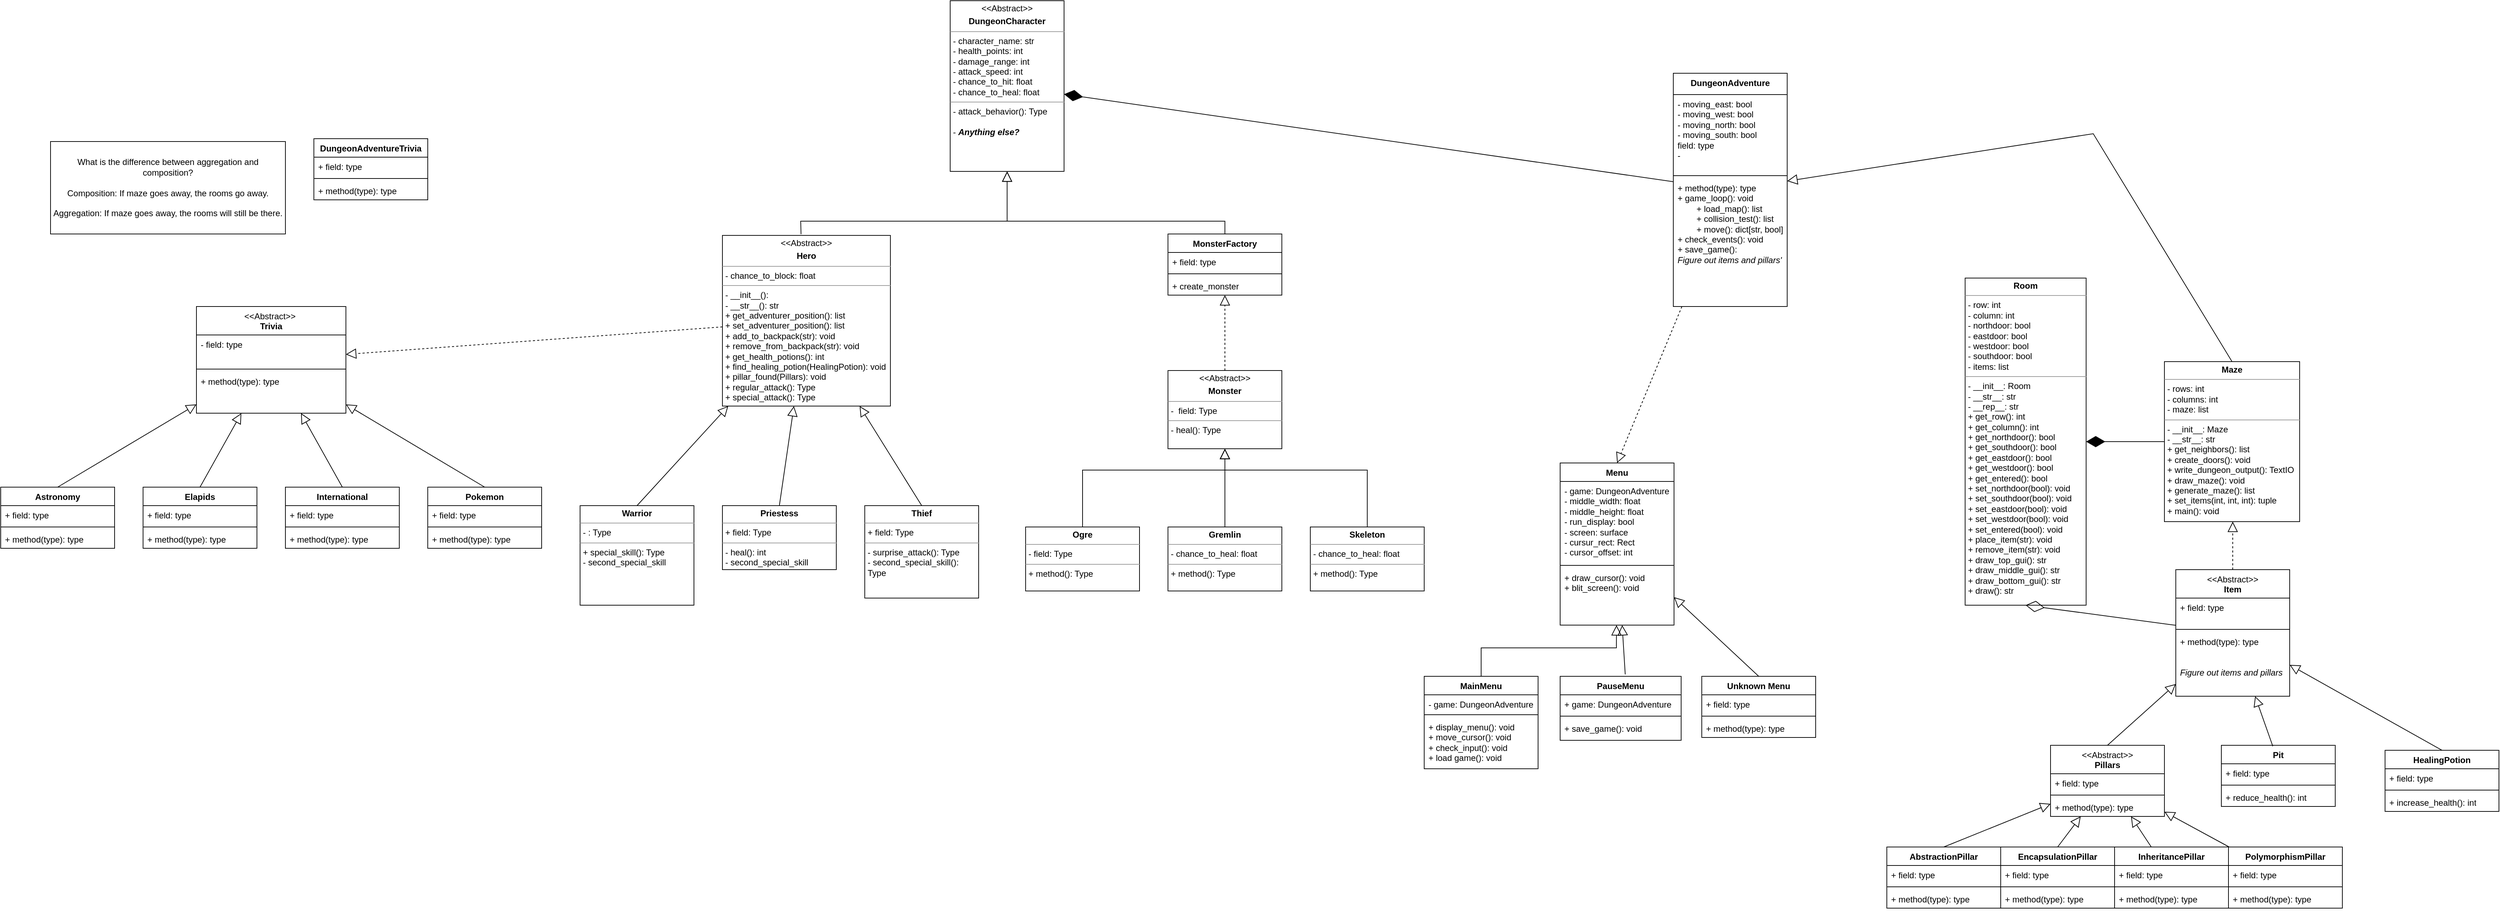 <mxfile version="23.0.2" type="device">
  <diagram id="C5RBs43oDa-KdzZeNtuy" name="Page-1">
    <mxGraphModel dx="5214" dy="5344" grid="1" gridSize="10" guides="1" tooltips="1" connect="1" arrows="1" fold="1" page="1" pageScale="1" pageWidth="827" pageHeight="1169" math="0" shadow="0">
      <root>
        <mxCell id="WIyWlLk6GJQsqaUBKTNV-0" />
        <mxCell id="WIyWlLk6GJQsqaUBKTNV-1" parent="WIyWlLk6GJQsqaUBKTNV-0" />
        <mxCell id="2SQYG1B2E4VFdqfXbupN-0" value="&lt;p style=&quot;margin:0px;margin-top:4px;text-align:center;&quot;&gt;&lt;b&gt;Room&lt;/b&gt;&lt;/p&gt;&lt;hr size=&quot;1&quot;&gt;&lt;p style=&quot;margin:0px;margin-left:4px;&quot;&gt;- row: int&lt;/p&gt;&lt;p style=&quot;margin:0px;margin-left:4px;&quot;&gt;- column: int&lt;/p&gt;&lt;p style=&quot;margin:0px;margin-left:4px;&quot;&gt;- northdoor: bool&lt;/p&gt;&lt;p style=&quot;margin:0px;margin-left:4px;&quot;&gt;- eastdoor: bool&lt;/p&gt;&lt;p style=&quot;margin:0px;margin-left:4px;&quot;&gt;- westdoor: bool&lt;/p&gt;&lt;p style=&quot;margin:0px;margin-left:4px;&quot;&gt;- southdoor: bool&lt;/p&gt;&lt;p style=&quot;margin:0px;margin-left:4px;&quot;&gt;- items: list&lt;/p&gt;&lt;hr size=&quot;1&quot;&gt;&lt;p style=&quot;margin:0px;margin-left:4px;&quot;&gt;- __init__: Room&lt;/p&gt;&lt;p style=&quot;margin:0px;margin-left:4px;&quot;&gt;- __str__: str&lt;/p&gt;&lt;p style=&quot;margin:0px;margin-left:4px;&quot;&gt;- __rep__: str&lt;/p&gt;&lt;p style=&quot;margin:0px;margin-left:4px;&quot;&gt;+ get_row(): int&lt;/p&gt;&lt;p style=&quot;margin:0px;margin-left:4px;&quot;&gt;+ get_column(): int&lt;/p&gt;&lt;p style=&quot;margin:0px;margin-left:4px;&quot;&gt;+ get_northdoor(): bool&lt;/p&gt;&lt;p style=&quot;margin:0px;margin-left:4px;&quot;&gt;+ get_southdoor(): bool&lt;/p&gt;&lt;p style=&quot;margin:0px;margin-left:4px;&quot;&gt;+ get_eastdoor(): bool&lt;/p&gt;&lt;p style=&quot;margin:0px;margin-left:4px;&quot;&gt;+ get_westdoor(): bool&lt;/p&gt;&lt;p style=&quot;margin:0px;margin-left:4px;&quot;&gt;+ get_entered(): bool&lt;/p&gt;&lt;p style=&quot;margin:0px;margin-left:4px;&quot;&gt;+ set_northdoor(bool): void&lt;/p&gt;&lt;p style=&quot;margin:0px;margin-left:4px;&quot;&gt;+ set_southdoor(bool): void&lt;/p&gt;&lt;p style=&quot;margin:0px;margin-left:4px;&quot;&gt;+ set_eastdoor(bool): void&lt;/p&gt;&lt;p style=&quot;margin:0px;margin-left:4px;&quot;&gt;+ set_westdoor(bool): void&lt;/p&gt;&lt;p style=&quot;margin:0px;margin-left:4px;&quot;&gt;+ set_entered(bool): void&lt;/p&gt;&lt;p style=&quot;margin:0px;margin-left:4px;&quot;&gt;+ place_item(str): void&amp;nbsp;&lt;/p&gt;&lt;p style=&quot;margin:0px;margin-left:4px;&quot;&gt;+ remove_item(str): void&amp;nbsp;&lt;/p&gt;&lt;p style=&quot;margin:0px;margin-left:4px;&quot;&gt;+ draw_top_gui(): str&lt;/p&gt;&lt;p style=&quot;margin:0px;margin-left:4px;&quot;&gt;+ draw_middle_gui(): str&lt;/p&gt;&lt;p style=&quot;margin:0px;margin-left:4px;&quot;&gt;+ draw_bottom_gui(): str&lt;/p&gt;&lt;p style=&quot;margin:0px;margin-left:4px;&quot;&gt;+ draw(): str&lt;/p&gt;&lt;p style=&quot;margin:0px;margin-left:4px;&quot;&gt;&lt;br&gt;&lt;/p&gt;&lt;p style=&quot;margin:0px;margin-left:4px;&quot;&gt;&lt;br&gt;&lt;/p&gt;&lt;p style=&quot;margin:0px;margin-left:4px;&quot;&gt;&lt;br&gt;&lt;/p&gt;&lt;p style=&quot;margin:0px;margin-left:4px;&quot;&gt;&lt;br&gt;&lt;/p&gt;&lt;p style=&quot;margin:0px;margin-left:4px;&quot;&gt;&lt;br&gt;&lt;/p&gt;" style="verticalAlign=top;align=left;overflow=fill;fontSize=12;fontFamily=Helvetica;html=1;whiteSpace=wrap;" parent="WIyWlLk6GJQsqaUBKTNV-1" vertex="1">
          <mxGeometry x="1760" y="-40" width="170" height="460" as="geometry" />
        </mxCell>
        <mxCell id="2SQYG1B2E4VFdqfXbupN-1" value="&lt;p style=&quot;border-color: var(--border-color); margin: 4px 0px 0px; text-align: center;&quot;&gt;&amp;lt;&amp;lt;Abstract&amp;gt;&amp;gt;&lt;/p&gt;&lt;p style=&quot;margin:0px;margin-top:4px;text-align:center;&quot;&gt;&lt;b&gt;Hero&lt;/b&gt;&lt;/p&gt;&lt;hr size=&quot;1&quot;&gt;&lt;p style=&quot;margin:0px;margin-left:4px;&quot;&gt;- chance_to_block: float&lt;/p&gt;&lt;hr size=&quot;1&quot;&gt;&lt;p style=&quot;margin:0px;margin-left:4px;&quot;&gt;- __init__():&lt;/p&gt;&lt;p style=&quot;margin:0px;margin-left:4px;&quot;&gt;- __str__(): str&lt;/p&gt;&lt;p style=&quot;margin:0px;margin-left:4px;&quot;&gt;+ get_adventurer_position(): list&lt;/p&gt;&lt;p style=&quot;margin:0px;margin-left:4px;&quot;&gt;+ set_adventurer_position(): list&lt;/p&gt;&lt;p style=&quot;margin:0px;margin-left:4px;&quot;&gt;+ add_to_backpack(str): void&lt;/p&gt;&lt;p style=&quot;margin:0px;margin-left:4px;&quot;&gt;+ remove_from_backpack(str): void&lt;/p&gt;&lt;p style=&quot;margin:0px;margin-left:4px;&quot;&gt;+ get_health_potions(): int&lt;/p&gt;&lt;p style=&quot;margin:0px;margin-left:4px;&quot;&gt;+ find_healing_potion(HealingPotion): void&lt;/p&gt;&lt;p style=&quot;margin:0px;margin-left:4px;&quot;&gt;+ pillar_found(Pillars): void&lt;/p&gt;&lt;p style=&quot;margin:0px;margin-left:4px;&quot;&gt;+ regular_attack(): Type&lt;/p&gt;&lt;p style=&quot;margin:0px;margin-left:4px;&quot;&gt;+ special_attack(): Type&lt;/p&gt;" style="verticalAlign=top;align=left;overflow=fill;fontSize=12;fontFamily=Helvetica;html=1;whiteSpace=wrap;" parent="WIyWlLk6GJQsqaUBKTNV-1" vertex="1">
          <mxGeometry x="14" y="-100" width="236" height="240" as="geometry" />
        </mxCell>
        <mxCell id="2SQYG1B2E4VFdqfXbupN-7" value="&lt;p style=&quot;margin:0px;margin-top:4px;text-align:center;&quot;&gt;&lt;b&gt;Maze&lt;/b&gt;&lt;/p&gt;&lt;hr size=&quot;1&quot;&gt;&lt;p style=&quot;margin:0px;margin-left:4px;&quot;&gt;- rows: int&lt;/p&gt;&lt;p style=&quot;margin:0px;margin-left:4px;&quot;&gt;- columns: int&lt;/p&gt;&lt;p style=&quot;margin:0px;margin-left:4px;&quot;&gt;- maze: list&lt;/p&gt;&lt;hr size=&quot;1&quot;&gt;&lt;p style=&quot;margin:0px;margin-left:4px;&quot;&gt;- __init__: Maze&lt;/p&gt;&lt;p style=&quot;margin:0px;margin-left:4px;&quot;&gt;- __str__: str&lt;/p&gt;&lt;p style=&quot;margin:0px;margin-left:4px;&quot;&gt;+ get_neighbors(): list&lt;/p&gt;&lt;p style=&quot;margin:0px;margin-left:4px;&quot;&gt;+ create_doors(): void&lt;/p&gt;&lt;p style=&quot;margin:0px;margin-left:4px;&quot;&gt;+ write_dungeon_output(): TextIO&lt;/p&gt;&lt;p style=&quot;margin:0px;margin-left:4px;&quot;&gt;+ draw_maze(): void&lt;/p&gt;&lt;p style=&quot;margin:0px;margin-left:4px;&quot;&gt;+ generate_maze(): list&lt;/p&gt;&lt;p style=&quot;margin:0px;margin-left:4px;&quot;&gt;+ set_items(int, int, int): tuple&lt;/p&gt;&lt;p style=&quot;margin:0px;margin-left:4px;&quot;&gt;+ main(): void&lt;/p&gt;&lt;p style=&quot;margin:0px;margin-left:4px;&quot;&gt;&lt;br&gt;&lt;/p&gt;" style="verticalAlign=top;align=left;overflow=fill;fontSize=12;fontFamily=Helvetica;html=1;whiteSpace=wrap;" parent="WIyWlLk6GJQsqaUBKTNV-1" vertex="1">
          <mxGeometry x="2040" y="77.5" width="190" height="225" as="geometry" />
        </mxCell>
        <mxCell id="T3Q15eoxekqwQcmFbdD2-0" value="&lt;p style=&quot;margin:0px;margin-top:4px;text-align:center;&quot;&gt;&amp;lt;&amp;lt;Abstract&amp;gt;&amp;gt;&lt;/p&gt;&lt;p style=&quot;margin:0px;margin-top:4px;text-align:center;&quot;&gt;&lt;b&gt;DungeonCharacter&lt;/b&gt;&lt;/p&gt;&lt;hr size=&quot;1&quot;&gt;&lt;p style=&quot;margin:0px;margin-left:4px;&quot;&gt;- character_name: str&lt;/p&gt;&lt;p style=&quot;margin:0px;margin-left:4px;&quot;&gt;- health_points: int&lt;/p&gt;&lt;p style=&quot;margin:0px;margin-left:4px;&quot;&gt;- damage_range: int&lt;/p&gt;&lt;p style=&quot;margin:0px;margin-left:4px;&quot;&gt;- attack_speed: int&lt;/p&gt;&lt;p style=&quot;margin:0px;margin-left:4px;&quot;&gt;- chance_to_hit: float&lt;/p&gt;&lt;p style=&quot;margin:0px;margin-left:4px;&quot;&gt;- chance_to_heal: float&lt;/p&gt;&lt;hr size=&quot;1&quot;&gt;&lt;p style=&quot;margin:0px;margin-left:4px;&quot;&gt;- attack_behavior(): Type&lt;/p&gt;&lt;p style=&quot;margin:0px;margin-left:4px;&quot;&gt;&lt;br&gt;&lt;/p&gt;&lt;p style=&quot;margin:0px;margin-left:4px;&quot;&gt;- &lt;i&gt;&lt;b&gt;Anything else?&lt;/b&gt;&lt;/i&gt;&lt;/p&gt;" style="verticalAlign=top;align=left;overflow=fill;fontSize=12;fontFamily=Helvetica;html=1;whiteSpace=wrap;" parent="WIyWlLk6GJQsqaUBKTNV-1" vertex="1">
          <mxGeometry x="334" y="-430" width="160" height="240" as="geometry" />
        </mxCell>
        <mxCell id="T3Q15eoxekqwQcmFbdD2-1" value="" style="edgeStyle=none;html=1;endSize=12;endArrow=block;endFill=0;rounded=0;exitX=0.468;exitY=-0.007;exitDx=0;exitDy=0;entryX=0.5;entryY=1;entryDx=0;entryDy=0;exitPerimeter=0;" parent="WIyWlLk6GJQsqaUBKTNV-1" source="2SQYG1B2E4VFdqfXbupN-1" target="T3Q15eoxekqwQcmFbdD2-0" edge="1">
          <mxGeometry width="160" relative="1" as="geometry">
            <mxPoint x="74" y="-210" as="sourcePoint" />
            <mxPoint x="74" y="-50" as="targetPoint" />
            <Array as="points">
              <mxPoint x="124" y="-120" />
              <mxPoint x="414" y="-120" />
            </Array>
          </mxGeometry>
        </mxCell>
        <mxCell id="T3Q15eoxekqwQcmFbdD2-3" value="&lt;p style=&quot;border-color: var(--border-color); margin: 4px 0px 0px; text-align: center;&quot;&gt;&amp;lt;&amp;lt;Abstract&amp;gt;&amp;gt;&lt;/p&gt;&lt;p style=&quot;margin:0px;margin-top:4px;text-align:center;&quot;&gt;&lt;b&gt;Monster&lt;/b&gt;&lt;/p&gt;&lt;hr size=&quot;1&quot;&gt;&lt;p style=&quot;margin:0px;margin-left:4px;&quot;&gt;-&amp;nbsp; field: Type&lt;/p&gt;&lt;hr size=&quot;1&quot;&gt;&lt;p style=&quot;margin:0px;margin-left:4px;&quot;&gt;- heal(): Type&lt;/p&gt;" style="verticalAlign=top;align=left;overflow=fill;fontSize=12;fontFamily=Helvetica;html=1;whiteSpace=wrap;" parent="WIyWlLk6GJQsqaUBKTNV-1" vertex="1">
          <mxGeometry x="640" y="90" width="160" height="110" as="geometry" />
        </mxCell>
        <mxCell id="T3Q15eoxekqwQcmFbdD2-4" value="" style="edgeStyle=none;html=1;endSize=12;endArrow=block;endFill=0;rounded=0;entryX=0.5;entryY=1;entryDx=0;entryDy=0;exitX=0.5;exitY=0;exitDx=0;exitDy=0;" parent="WIyWlLk6GJQsqaUBKTNV-1" source="0gbFixZ2wSr5rew4Sawu-26" target="T3Q15eoxekqwQcmFbdD2-0" edge="1">
          <mxGeometry width="160" relative="1" as="geometry">
            <mxPoint x="740" y="-360" as="sourcePoint" />
            <mxPoint x="610" y="-350" as="targetPoint" />
            <Array as="points">
              <mxPoint x="720" y="-120" />
              <mxPoint x="414" y="-120" />
            </Array>
          </mxGeometry>
        </mxCell>
        <mxCell id="T3Q15eoxekqwQcmFbdD2-5" value="&lt;p style=&quot;margin:0px;margin-top:4px;text-align:center;&quot;&gt;&lt;b&gt;Warrior&lt;/b&gt;&lt;/p&gt;&lt;hr size=&quot;1&quot;&gt;&lt;p style=&quot;margin:0px;margin-left:4px;&quot;&gt;-&amp;nbsp;: Type&lt;/p&gt;&lt;hr size=&quot;1&quot;&gt;&lt;p style=&quot;margin:0px;margin-left:4px;&quot;&gt;+ special_skill(): Type&lt;/p&gt;&lt;p style=&quot;margin:0px;margin-left:4px;&quot;&gt;- second_special_skill&lt;/p&gt;" style="verticalAlign=top;align=left;overflow=fill;fontSize=12;fontFamily=Helvetica;html=1;whiteSpace=wrap;" parent="WIyWlLk6GJQsqaUBKTNV-1" vertex="1">
          <mxGeometry x="-186" y="280" width="160" height="140" as="geometry" />
        </mxCell>
        <mxCell id="T3Q15eoxekqwQcmFbdD2-6" value="&lt;p style=&quot;margin:0px;margin-top:4px;text-align:center;&quot;&gt;&lt;b&gt;Priestess&lt;/b&gt;&lt;/p&gt;&lt;hr size=&quot;1&quot;&gt;&lt;p style=&quot;margin:0px;margin-left:4px;&quot;&gt;+ field: Type&lt;/p&gt;&lt;hr size=&quot;1&quot;&gt;&lt;p style=&quot;margin:0px;margin-left:4px;&quot;&gt;- heal(): int&lt;/p&gt;&lt;p style=&quot;margin:0px;margin-left:4px;&quot;&gt;- second_special_skill&lt;/p&gt;" style="verticalAlign=top;align=left;overflow=fill;fontSize=12;fontFamily=Helvetica;html=1;whiteSpace=wrap;" parent="WIyWlLk6GJQsqaUBKTNV-1" vertex="1">
          <mxGeometry x="14" y="280" width="160" height="90" as="geometry" />
        </mxCell>
        <mxCell id="T3Q15eoxekqwQcmFbdD2-7" value="&lt;p style=&quot;margin:0px;margin-top:4px;text-align:center;&quot;&gt;&lt;b&gt;Thief&lt;/b&gt;&lt;/p&gt;&lt;hr size=&quot;1&quot;&gt;&lt;p style=&quot;margin:0px;margin-left:4px;&quot;&gt;+ field: Type&lt;/p&gt;&lt;hr size=&quot;1&quot;&gt;&lt;p style=&quot;margin:0px;margin-left:4px;&quot;&gt;- surprise_attack(): Type&lt;/p&gt;&lt;p style=&quot;margin:0px;margin-left:4px;&quot;&gt;- second_special_skill(): Type&lt;/p&gt;" style="verticalAlign=top;align=left;overflow=fill;fontSize=12;fontFamily=Helvetica;html=1;whiteSpace=wrap;" parent="WIyWlLk6GJQsqaUBKTNV-1" vertex="1">
          <mxGeometry x="214" y="280" width="160" height="130" as="geometry" />
        </mxCell>
        <mxCell id="T3Q15eoxekqwQcmFbdD2-8" value="" style="edgeStyle=none;html=1;endSize=12;endArrow=block;endFill=0;rounded=0;exitX=0.5;exitY=0;exitDx=0;exitDy=0;" parent="WIyWlLk6GJQsqaUBKTNV-1" source="T3Q15eoxekqwQcmFbdD2-6" target="2SQYG1B2E4VFdqfXbupN-1" edge="1">
          <mxGeometry width="160" relative="1" as="geometry">
            <mxPoint x="284" y="-10" as="sourcePoint" />
            <mxPoint x="124" y="130" as="targetPoint" />
          </mxGeometry>
        </mxCell>
        <mxCell id="T3Q15eoxekqwQcmFbdD2-9" value="" style="edgeStyle=none;html=1;endSize=12;endArrow=block;endFill=0;rounded=0;exitX=0.5;exitY=0;exitDx=0;exitDy=0;" parent="WIyWlLk6GJQsqaUBKTNV-1" edge="1" target="2SQYG1B2E4VFdqfXbupN-1" source="T3Q15eoxekqwQcmFbdD2-5">
          <mxGeometry width="160" relative="1" as="geometry">
            <mxPoint x="-106.5" y="120" as="sourcePoint" />
            <mxPoint x="-40" y="180" as="targetPoint" />
            <Array as="points" />
          </mxGeometry>
        </mxCell>
        <mxCell id="T3Q15eoxekqwQcmFbdD2-10" value="&lt;p style=&quot;margin:0px;margin-top:4px;text-align:center;&quot;&gt;&lt;b&gt;Ogre&lt;/b&gt;&lt;/p&gt;&lt;hr size=&quot;1&quot;&gt;&lt;p style=&quot;margin:0px;margin-left:4px;&quot;&gt;- field: Type&lt;/p&gt;&lt;hr size=&quot;1&quot;&gt;&lt;p style=&quot;margin:0px;margin-left:4px;&quot;&gt;+ method(): Type&lt;/p&gt;" style="verticalAlign=top;align=left;overflow=fill;fontSize=12;fontFamily=Helvetica;html=1;whiteSpace=wrap;" parent="WIyWlLk6GJQsqaUBKTNV-1" vertex="1">
          <mxGeometry x="440" y="310" width="160" height="90" as="geometry" />
        </mxCell>
        <mxCell id="T3Q15eoxekqwQcmFbdD2-11" value="&lt;p style=&quot;margin:0px;margin-top:4px;text-align:center;&quot;&gt;&lt;b&gt;Gremlin&lt;/b&gt;&lt;/p&gt;&lt;hr size=&quot;1&quot;&gt;&lt;p style=&quot;margin:0px;margin-left:4px;&quot;&gt;- chance_to_heal: float&lt;br&gt;&lt;/p&gt;&lt;hr size=&quot;1&quot;&gt;&lt;p style=&quot;margin:0px;margin-left:4px;&quot;&gt;+ method(): Type&lt;/p&gt;" style="verticalAlign=top;align=left;overflow=fill;fontSize=12;fontFamily=Helvetica;html=1;whiteSpace=wrap;" parent="WIyWlLk6GJQsqaUBKTNV-1" vertex="1">
          <mxGeometry x="640" y="310" width="160" height="90" as="geometry" />
        </mxCell>
        <mxCell id="T3Q15eoxekqwQcmFbdD2-12" value="&lt;p style=&quot;margin:0px;margin-top:4px;text-align:center;&quot;&gt;&lt;b&gt;Skeleton&lt;/b&gt;&lt;/p&gt;&lt;hr size=&quot;1&quot;&gt;&lt;p style=&quot;margin:0px;margin-left:4px;&quot;&gt;- chance_to_heal: float&lt;br&gt;&lt;/p&gt;&lt;hr size=&quot;1&quot;&gt;&lt;p style=&quot;margin:0px;margin-left:4px;&quot;&gt;+ method(): Type&lt;/p&gt;" style="verticalAlign=top;align=left;overflow=fill;fontSize=12;fontFamily=Helvetica;html=1;whiteSpace=wrap;" parent="WIyWlLk6GJQsqaUBKTNV-1" vertex="1">
          <mxGeometry x="840" y="310" width="160" height="90" as="geometry" />
        </mxCell>
        <mxCell id="T3Q15eoxekqwQcmFbdD2-13" value="" style="edgeStyle=none;html=1;endSize=12;endArrow=block;endFill=0;rounded=0;exitX=0.5;exitY=0;exitDx=0;exitDy=0;entryX=0.5;entryY=1;entryDx=0;entryDy=0;" parent="WIyWlLk6GJQsqaUBKTNV-1" target="T3Q15eoxekqwQcmFbdD2-3" edge="1">
          <mxGeometry width="160" relative="1" as="geometry">
            <mxPoint x="720" y="310" as="sourcePoint" />
            <mxPoint x="730" y="230" as="targetPoint" />
          </mxGeometry>
        </mxCell>
        <mxCell id="T3Q15eoxekqwQcmFbdD2-14" value="" style="edgeStyle=elbowEdgeStyle;html=1;endSize=12;endArrow=block;endFill=0;rounded=0;exitX=0.5;exitY=0;exitDx=0;exitDy=0;elbow=vertical;entryX=0.5;entryY=1;entryDx=0;entryDy=0;" parent="WIyWlLk6GJQsqaUBKTNV-1" target="T3Q15eoxekqwQcmFbdD2-3" edge="1">
          <mxGeometry width="160" relative="1" as="geometry">
            <mxPoint x="520" y="310" as="sourcePoint" />
            <mxPoint x="760" y="210" as="targetPoint" />
            <Array as="points">
              <mxPoint x="620.5" y="230" />
            </Array>
          </mxGeometry>
        </mxCell>
        <mxCell id="T3Q15eoxekqwQcmFbdD2-15" value="" style="edgeStyle=none;html=1;endSize=12;endArrow=block;endFill=0;rounded=0;exitX=0.5;exitY=0;exitDx=0;exitDy=0;entryX=0.5;entryY=1;entryDx=0;entryDy=0;" parent="WIyWlLk6GJQsqaUBKTNV-1" source="T3Q15eoxekqwQcmFbdD2-12" target="T3Q15eoxekqwQcmFbdD2-3" edge="1">
          <mxGeometry width="160" relative="1" as="geometry">
            <mxPoint x="959.5" y="310" as="sourcePoint" />
            <mxPoint x="760" y="200" as="targetPoint" />
            <Array as="points">
              <mxPoint x="920" y="230" />
              <mxPoint x="720" y="230" />
            </Array>
          </mxGeometry>
        </mxCell>
        <mxCell id="T3Q15eoxekqwQcmFbdD2-16" value="" style="edgeStyle=none;html=1;endSize=12;endArrow=block;endFill=0;rounded=0;exitX=0.5;exitY=0;exitDx=0;exitDy=0;" parent="WIyWlLk6GJQsqaUBKTNV-1" edge="1" target="2SQYG1B2E4VFdqfXbupN-1" source="T3Q15eoxekqwQcmFbdD2-7">
          <mxGeometry width="160" relative="1" as="geometry">
            <mxPoint x="293.5" y="120" as="sourcePoint" />
            <mxPoint x="320" y="110" as="targetPoint" />
            <Array as="points" />
          </mxGeometry>
        </mxCell>
        <mxCell id="T3Q15eoxekqwQcmFbdD2-17" value="DungeonAdventureTrivia" style="swimlane;fontStyle=1;align=center;verticalAlign=top;childLayout=stackLayout;horizontal=1;startSize=26;horizontalStack=0;resizeParent=1;resizeParentMax=0;resizeLast=0;collapsible=1;marginBottom=0;whiteSpace=wrap;html=1;" parent="WIyWlLk6GJQsqaUBKTNV-1" vertex="1">
          <mxGeometry x="-560" y="-236" width="160" height="86" as="geometry">
            <mxRectangle x="-130" y="630" width="100" height="30" as="alternateBounds" />
          </mxGeometry>
        </mxCell>
        <mxCell id="T3Q15eoxekqwQcmFbdD2-18" value="+ field: type" style="text;strokeColor=none;fillColor=none;align=left;verticalAlign=top;spacingLeft=4;spacingRight=4;overflow=hidden;rotatable=0;points=[[0,0.5],[1,0.5]];portConstraint=eastwest;whiteSpace=wrap;html=1;" parent="T3Q15eoxekqwQcmFbdD2-17" vertex="1">
          <mxGeometry y="26" width="160" height="26" as="geometry" />
        </mxCell>
        <mxCell id="T3Q15eoxekqwQcmFbdD2-19" value="" style="line;strokeWidth=1;fillColor=none;align=left;verticalAlign=middle;spacingTop=-1;spacingLeft=3;spacingRight=3;rotatable=0;labelPosition=right;points=[];portConstraint=eastwest;strokeColor=inherit;" parent="T3Q15eoxekqwQcmFbdD2-17" vertex="1">
          <mxGeometry y="52" width="160" height="8" as="geometry" />
        </mxCell>
        <mxCell id="T3Q15eoxekqwQcmFbdD2-20" value="+ method(type): type" style="text;strokeColor=none;fillColor=none;align=left;verticalAlign=top;spacingLeft=4;spacingRight=4;overflow=hidden;rotatable=0;points=[[0,0.5],[1,0.5]];portConstraint=eastwest;whiteSpace=wrap;html=1;" parent="T3Q15eoxekqwQcmFbdD2-17" vertex="1">
          <mxGeometry y="60" width="160" height="26" as="geometry" />
        </mxCell>
        <mxCell id="T3Q15eoxekqwQcmFbdD2-21" value="&lt;span style=&quot;font-weight: normal;&quot;&gt;&amp;lt;&amp;lt;Abstract&amp;gt;&amp;gt;&amp;nbsp;&lt;/span&gt;&lt;br&gt;Trivia" style="swimlane;fontStyle=1;align=center;verticalAlign=top;childLayout=stackLayout;horizontal=1;startSize=40;horizontalStack=0;resizeParent=1;resizeParentMax=0;resizeLast=0;collapsible=1;marginBottom=0;whiteSpace=wrap;html=1;" parent="WIyWlLk6GJQsqaUBKTNV-1" vertex="1">
          <mxGeometry x="-725" width="210" height="150" as="geometry">
            <mxRectangle x="-130" y="630" width="100" height="30" as="alternateBounds" />
          </mxGeometry>
        </mxCell>
        <mxCell id="T3Q15eoxekqwQcmFbdD2-22" value="- field: type" style="text;strokeColor=none;fillColor=none;align=left;verticalAlign=top;spacingLeft=4;spacingRight=4;overflow=hidden;rotatable=0;points=[[0,0.5],[1,0.5]];portConstraint=eastwest;whiteSpace=wrap;html=1;" parent="T3Q15eoxekqwQcmFbdD2-21" vertex="1">
          <mxGeometry y="40" width="210" height="44" as="geometry" />
        </mxCell>
        <mxCell id="T3Q15eoxekqwQcmFbdD2-23" value="" style="line;strokeWidth=1;fillColor=none;align=left;verticalAlign=middle;spacingTop=-1;spacingLeft=3;spacingRight=3;rotatable=0;labelPosition=right;points=[];portConstraint=eastwest;strokeColor=inherit;" parent="T3Q15eoxekqwQcmFbdD2-21" vertex="1">
          <mxGeometry y="84" width="210" height="8" as="geometry" />
        </mxCell>
        <mxCell id="T3Q15eoxekqwQcmFbdD2-24" value="+ method(type): type" style="text;strokeColor=none;fillColor=none;align=left;verticalAlign=top;spacingLeft=4;spacingRight=4;overflow=hidden;rotatable=0;points=[[0,0.5],[1,0.5]];portConstraint=eastwest;whiteSpace=wrap;html=1;" parent="T3Q15eoxekqwQcmFbdD2-21" vertex="1">
          <mxGeometry y="92" width="210" height="58" as="geometry" />
        </mxCell>
        <mxCell id="T3Q15eoxekqwQcmFbdD2-25" value="Elapids" style="swimlane;fontStyle=1;align=center;verticalAlign=top;childLayout=stackLayout;horizontal=1;startSize=26;horizontalStack=0;resizeParent=1;resizeParentMax=0;resizeLast=0;collapsible=1;marginBottom=0;whiteSpace=wrap;html=1;" parent="WIyWlLk6GJQsqaUBKTNV-1" vertex="1">
          <mxGeometry x="-800" y="254" width="160" height="86" as="geometry" />
        </mxCell>
        <mxCell id="T3Q15eoxekqwQcmFbdD2-26" value="+ field: type" style="text;strokeColor=none;fillColor=none;align=left;verticalAlign=top;spacingLeft=4;spacingRight=4;overflow=hidden;rotatable=0;points=[[0,0.5],[1,0.5]];portConstraint=eastwest;whiteSpace=wrap;html=1;" parent="T3Q15eoxekqwQcmFbdD2-25" vertex="1">
          <mxGeometry y="26" width="160" height="26" as="geometry" />
        </mxCell>
        <mxCell id="T3Q15eoxekqwQcmFbdD2-27" value="" style="line;strokeWidth=1;fillColor=none;align=left;verticalAlign=middle;spacingTop=-1;spacingLeft=3;spacingRight=3;rotatable=0;labelPosition=right;points=[];portConstraint=eastwest;strokeColor=inherit;" parent="T3Q15eoxekqwQcmFbdD2-25" vertex="1">
          <mxGeometry y="52" width="160" height="8" as="geometry" />
        </mxCell>
        <mxCell id="T3Q15eoxekqwQcmFbdD2-28" value="+ method(type): type" style="text;strokeColor=none;fillColor=none;align=left;verticalAlign=top;spacingLeft=4;spacingRight=4;overflow=hidden;rotatable=0;points=[[0,0.5],[1,0.5]];portConstraint=eastwest;whiteSpace=wrap;html=1;" parent="T3Q15eoxekqwQcmFbdD2-25" vertex="1">
          <mxGeometry y="60" width="160" height="26" as="geometry" />
        </mxCell>
        <mxCell id="T3Q15eoxekqwQcmFbdD2-29" value="International" style="swimlane;fontStyle=1;align=center;verticalAlign=top;childLayout=stackLayout;horizontal=1;startSize=26;horizontalStack=0;resizeParent=1;resizeParentMax=0;resizeLast=0;collapsible=1;marginBottom=0;whiteSpace=wrap;html=1;" parent="WIyWlLk6GJQsqaUBKTNV-1" vertex="1">
          <mxGeometry x="-600" y="254" width="160" height="86" as="geometry" />
        </mxCell>
        <mxCell id="T3Q15eoxekqwQcmFbdD2-30" value="+ field: type" style="text;strokeColor=none;fillColor=none;align=left;verticalAlign=top;spacingLeft=4;spacingRight=4;overflow=hidden;rotatable=0;points=[[0,0.5],[1,0.5]];portConstraint=eastwest;whiteSpace=wrap;html=1;" parent="T3Q15eoxekqwQcmFbdD2-29" vertex="1">
          <mxGeometry y="26" width="160" height="26" as="geometry" />
        </mxCell>
        <mxCell id="T3Q15eoxekqwQcmFbdD2-31" value="" style="line;strokeWidth=1;fillColor=none;align=left;verticalAlign=middle;spacingTop=-1;spacingLeft=3;spacingRight=3;rotatable=0;labelPosition=right;points=[];portConstraint=eastwest;strokeColor=inherit;" parent="T3Q15eoxekqwQcmFbdD2-29" vertex="1">
          <mxGeometry y="52" width="160" height="8" as="geometry" />
        </mxCell>
        <mxCell id="T3Q15eoxekqwQcmFbdD2-32" value="+ method(type): type" style="text;strokeColor=none;fillColor=none;align=left;verticalAlign=top;spacingLeft=4;spacingRight=4;overflow=hidden;rotatable=0;points=[[0,0.5],[1,0.5]];portConstraint=eastwest;whiteSpace=wrap;html=1;" parent="T3Q15eoxekqwQcmFbdD2-29" vertex="1">
          <mxGeometry y="60" width="160" height="26" as="geometry" />
        </mxCell>
        <mxCell id="T3Q15eoxekqwQcmFbdD2-34" value="Pokemon" style="swimlane;fontStyle=1;align=center;verticalAlign=top;childLayout=stackLayout;horizontal=1;startSize=26;horizontalStack=0;resizeParent=1;resizeParentMax=0;resizeLast=0;collapsible=1;marginBottom=0;whiteSpace=wrap;html=1;" parent="WIyWlLk6GJQsqaUBKTNV-1" vertex="1">
          <mxGeometry x="-400" y="254" width="160" height="86" as="geometry" />
        </mxCell>
        <mxCell id="T3Q15eoxekqwQcmFbdD2-35" value="+ field: type" style="text;strokeColor=none;fillColor=none;align=left;verticalAlign=top;spacingLeft=4;spacingRight=4;overflow=hidden;rotatable=0;points=[[0,0.5],[1,0.5]];portConstraint=eastwest;whiteSpace=wrap;html=1;" parent="T3Q15eoxekqwQcmFbdD2-34" vertex="1">
          <mxGeometry y="26" width="160" height="26" as="geometry" />
        </mxCell>
        <mxCell id="T3Q15eoxekqwQcmFbdD2-36" value="" style="line;strokeWidth=1;fillColor=none;align=left;verticalAlign=middle;spacingTop=-1;spacingLeft=3;spacingRight=3;rotatable=0;labelPosition=right;points=[];portConstraint=eastwest;strokeColor=inherit;" parent="T3Q15eoxekqwQcmFbdD2-34" vertex="1">
          <mxGeometry y="52" width="160" height="8" as="geometry" />
        </mxCell>
        <mxCell id="T3Q15eoxekqwQcmFbdD2-37" value="+ method(type): type" style="text;strokeColor=none;fillColor=none;align=left;verticalAlign=top;spacingLeft=4;spacingRight=4;overflow=hidden;rotatable=0;points=[[0,0.5],[1,0.5]];portConstraint=eastwest;whiteSpace=wrap;html=1;" parent="T3Q15eoxekqwQcmFbdD2-34" vertex="1">
          <mxGeometry y="60" width="160" height="26" as="geometry" />
        </mxCell>
        <mxCell id="T3Q15eoxekqwQcmFbdD2-38" value="Astronomy" style="swimlane;fontStyle=1;align=center;verticalAlign=top;childLayout=stackLayout;horizontal=1;startSize=26;horizontalStack=0;resizeParent=1;resizeParentMax=0;resizeLast=0;collapsible=1;marginBottom=0;whiteSpace=wrap;html=1;" parent="WIyWlLk6GJQsqaUBKTNV-1" vertex="1">
          <mxGeometry x="-1000" y="254" width="160" height="86" as="geometry" />
        </mxCell>
        <mxCell id="T3Q15eoxekqwQcmFbdD2-39" value="+ field: type" style="text;strokeColor=none;fillColor=none;align=left;verticalAlign=top;spacingLeft=4;spacingRight=4;overflow=hidden;rotatable=0;points=[[0,0.5],[1,0.5]];portConstraint=eastwest;whiteSpace=wrap;html=1;" parent="T3Q15eoxekqwQcmFbdD2-38" vertex="1">
          <mxGeometry y="26" width="160" height="26" as="geometry" />
        </mxCell>
        <mxCell id="T3Q15eoxekqwQcmFbdD2-40" value="" style="line;strokeWidth=1;fillColor=none;align=left;verticalAlign=middle;spacingTop=-1;spacingLeft=3;spacingRight=3;rotatable=0;labelPosition=right;points=[];portConstraint=eastwest;strokeColor=inherit;" parent="T3Q15eoxekqwQcmFbdD2-38" vertex="1">
          <mxGeometry y="52" width="160" height="8" as="geometry" />
        </mxCell>
        <mxCell id="T3Q15eoxekqwQcmFbdD2-41" value="+ method(type): type" style="text;strokeColor=none;fillColor=none;align=left;verticalAlign=top;spacingLeft=4;spacingRight=4;overflow=hidden;rotatable=0;points=[[0,0.5],[1,0.5]];portConstraint=eastwest;whiteSpace=wrap;html=1;" parent="T3Q15eoxekqwQcmFbdD2-38" vertex="1">
          <mxGeometry y="60" width="160" height="26" as="geometry" />
        </mxCell>
        <mxCell id="T3Q15eoxekqwQcmFbdD2-42" value="&lt;span style=&quot;font-weight: normal;&quot;&gt;&amp;lt;&amp;lt;Abstract&amp;gt;&amp;gt;&lt;/span&gt;&lt;span style=&quot;font-weight: 400;&quot;&gt;&lt;br&gt;&lt;/span&gt;Item" style="swimlane;fontStyle=1;align=center;verticalAlign=top;childLayout=stackLayout;horizontal=1;startSize=40;horizontalStack=0;resizeParent=1;resizeParentMax=0;resizeLast=0;collapsible=1;marginBottom=0;whiteSpace=wrap;html=1;" parent="WIyWlLk6GJQsqaUBKTNV-1" vertex="1">
          <mxGeometry x="2056" y="370" width="160" height="178" as="geometry" />
        </mxCell>
        <mxCell id="T3Q15eoxekqwQcmFbdD2-43" value="+ field: type" style="text;strokeColor=none;fillColor=none;align=left;verticalAlign=top;spacingLeft=4;spacingRight=4;overflow=hidden;rotatable=0;points=[[0,0.5],[1,0.5]];portConstraint=eastwest;whiteSpace=wrap;html=1;" parent="T3Q15eoxekqwQcmFbdD2-42" vertex="1">
          <mxGeometry y="40" width="160" height="40" as="geometry" />
        </mxCell>
        <mxCell id="T3Q15eoxekqwQcmFbdD2-44" value="" style="line;strokeWidth=1;fillColor=none;align=left;verticalAlign=middle;spacingTop=-1;spacingLeft=3;spacingRight=3;rotatable=0;labelPosition=right;points=[];portConstraint=eastwest;strokeColor=inherit;" parent="T3Q15eoxekqwQcmFbdD2-42" vertex="1">
          <mxGeometry y="80" width="160" height="8" as="geometry" />
        </mxCell>
        <mxCell id="T3Q15eoxekqwQcmFbdD2-45" value="+ method(type): type&lt;br&gt;&lt;br&gt;&lt;br&gt;&lt;i&gt;Figure out items and pillars&lt;/i&gt;" style="text;strokeColor=none;fillColor=none;align=left;verticalAlign=top;spacingLeft=4;spacingRight=4;overflow=hidden;rotatable=0;points=[[0,0.5],[1,0.5]];portConstraint=eastwest;whiteSpace=wrap;html=1;" parent="T3Q15eoxekqwQcmFbdD2-42" vertex="1">
          <mxGeometry y="88" width="160" height="90" as="geometry" />
        </mxCell>
        <mxCell id="IG9ms7bhxWijOEGLaOA6-1" value="" style="endArrow=diamondThin;endFill=1;endSize=24;html=1;rounded=0;" parent="WIyWlLk6GJQsqaUBKTNV-1" edge="1" target="T3Q15eoxekqwQcmFbdD2-0" source="0gbFixZ2wSr5rew4Sawu-0">
          <mxGeometry width="160" relative="1" as="geometry">
            <mxPoint x="570" y="-20" as="sourcePoint" />
            <mxPoint x="820" y="-164" as="targetPoint" />
            <Array as="points" />
          </mxGeometry>
        </mxCell>
        <mxCell id="IG9ms7bhxWijOEGLaOA6-2" value="" style="endArrow=diamondThin;endFill=1;endSize=24;html=1;rounded=0;exitX=0;exitY=0.5;exitDx=0;exitDy=0;entryX=1;entryY=0.5;entryDx=0;entryDy=0;" parent="WIyWlLk6GJQsqaUBKTNV-1" edge="1" target="2SQYG1B2E4VFdqfXbupN-0" source="2SQYG1B2E4VFdqfXbupN-7">
          <mxGeometry width="160" relative="1" as="geometry">
            <mxPoint x="1920" y="100" as="sourcePoint" />
            <mxPoint x="1970" y="230" as="targetPoint" />
          </mxGeometry>
        </mxCell>
        <mxCell id="IG9ms7bhxWijOEGLaOA6-3" value="What is the difference between aggregation and composition?&lt;br&gt;&lt;br&gt;Composition: If maze goes away, the rooms go away.&lt;br&gt;&lt;br&gt;Aggregation: If maze goes away, the rooms will still be there." style="html=1;whiteSpace=wrap;" parent="WIyWlLk6GJQsqaUBKTNV-1" vertex="1">
          <mxGeometry x="-930" y="-232" width="330" height="130" as="geometry" />
        </mxCell>
        <mxCell id="0gbFixZ2wSr5rew4Sawu-0" value="DungeonAdventure" style="swimlane;fontStyle=1;align=center;verticalAlign=top;childLayout=stackLayout;horizontal=1;startSize=30;horizontalStack=0;resizeParent=1;resizeParentMax=0;resizeLast=0;collapsible=1;marginBottom=0;whiteSpace=wrap;html=1;" vertex="1" parent="WIyWlLk6GJQsqaUBKTNV-1">
          <mxGeometry x="1350" y="-328" width="160" height="328" as="geometry" />
        </mxCell>
        <mxCell id="0gbFixZ2wSr5rew4Sawu-1" value="- moving_east: bool&lt;br&gt;- moving_west: bool&lt;br&gt;- moving_north: bool&lt;br&gt;- moving_south: bool&lt;br&gt;field: type&lt;br&gt;-" style="text;strokeColor=none;fillColor=none;align=left;verticalAlign=top;spacingLeft=4;spacingRight=4;overflow=hidden;rotatable=0;points=[[0,0.5],[1,0.5]];portConstraint=eastwest;whiteSpace=wrap;html=1;" vertex="1" parent="0gbFixZ2wSr5rew4Sawu-0">
          <mxGeometry y="30" width="160" height="110" as="geometry" />
        </mxCell>
        <mxCell id="0gbFixZ2wSr5rew4Sawu-2" value="" style="line;strokeWidth=1;fillColor=none;align=left;verticalAlign=middle;spacingTop=-1;spacingLeft=3;spacingRight=3;rotatable=0;labelPosition=right;points=[];portConstraint=eastwest;strokeColor=inherit;" vertex="1" parent="0gbFixZ2wSr5rew4Sawu-0">
          <mxGeometry y="140" width="160" height="8" as="geometry" />
        </mxCell>
        <mxCell id="0gbFixZ2wSr5rew4Sawu-3" value="+ method(type): type&lt;br&gt;+ game_loop(): void&lt;br&gt;&lt;span style=&quot;white-space: pre;&quot;&gt;&#x9;&lt;/span&gt;+ load_map(): list&lt;br&gt;&lt;span style=&quot;white-space: pre;&quot;&gt;&#x9;&lt;/span&gt;+ collision_test(): list&lt;br&gt;&lt;span style=&quot;white-space: pre;&quot;&gt;&#x9;&lt;/span&gt;+ move(): dict[str, bool]&lt;br&gt;+ check_events(): void&lt;br&gt;+ save_game():&amp;nbsp;&lt;br&gt;&lt;i&gt;Figure out items and pillars&#39;&lt;/i&gt;" style="text;strokeColor=none;fillColor=none;align=left;verticalAlign=top;spacingLeft=4;spacingRight=4;overflow=hidden;rotatable=0;points=[[0,0.5],[1,0.5]];portConstraint=eastwest;whiteSpace=wrap;html=1;" vertex="1" parent="0gbFixZ2wSr5rew4Sawu-0">
          <mxGeometry y="148" width="160" height="180" as="geometry" />
        </mxCell>
        <mxCell id="0gbFixZ2wSr5rew4Sawu-4" value="" style="edgeStyle=none;html=1;endArrow=block;endFill=0;endSize=12;verticalAlign=bottom;rounded=0;exitX=0.5;exitY=0;exitDx=0;exitDy=0;" edge="1" parent="WIyWlLk6GJQsqaUBKTNV-1" source="2SQYG1B2E4VFdqfXbupN-7" target="0gbFixZ2wSr5rew4Sawu-0">
          <mxGeometry width="160" relative="1" as="geometry">
            <mxPoint x="1840" y="-60" as="sourcePoint" />
            <mxPoint x="1630" y="-20" as="targetPoint" />
            <Array as="points">
              <mxPoint x="1940" y="-243" />
            </Array>
          </mxGeometry>
        </mxCell>
        <mxCell id="0gbFixZ2wSr5rew4Sawu-6" value="Menu" style="swimlane;fontStyle=1;align=center;verticalAlign=top;childLayout=stackLayout;horizontal=1;startSize=26;horizontalStack=0;resizeParent=1;resizeParentMax=0;resizeLast=0;collapsible=1;marginBottom=0;whiteSpace=wrap;html=1;" vertex="1" parent="WIyWlLk6GJQsqaUBKTNV-1">
          <mxGeometry x="1191" y="220" width="160" height="228" as="geometry">
            <mxRectangle x="-130" y="630" width="100" height="30" as="alternateBounds" />
          </mxGeometry>
        </mxCell>
        <mxCell id="0gbFixZ2wSr5rew4Sawu-7" value="- game: DungeonAdventure&lt;br&gt;- middle_width: float&lt;br&gt;- middle_height: float&lt;br&gt;- run_display: bool&lt;br&gt;- screen: surface&lt;br&gt;- cursur_rect: Rect&lt;br&gt;- cursor_offset: int" style="text;strokeColor=none;fillColor=none;align=left;verticalAlign=top;spacingLeft=4;spacingRight=4;overflow=hidden;rotatable=0;points=[[0,0.5],[1,0.5]];portConstraint=eastwest;whiteSpace=wrap;html=1;" vertex="1" parent="0gbFixZ2wSr5rew4Sawu-6">
          <mxGeometry y="26" width="160" height="114" as="geometry" />
        </mxCell>
        <mxCell id="0gbFixZ2wSr5rew4Sawu-8" value="" style="line;strokeWidth=1;fillColor=none;align=left;verticalAlign=middle;spacingTop=-1;spacingLeft=3;spacingRight=3;rotatable=0;labelPosition=right;points=[];portConstraint=eastwest;strokeColor=inherit;" vertex="1" parent="0gbFixZ2wSr5rew4Sawu-6">
          <mxGeometry y="140" width="160" height="8" as="geometry" />
        </mxCell>
        <mxCell id="0gbFixZ2wSr5rew4Sawu-9" value="+ draw_cursor(): void&lt;br&gt;+ blit_screen(): void" style="text;strokeColor=none;fillColor=none;align=left;verticalAlign=top;spacingLeft=4;spacingRight=4;overflow=hidden;rotatable=0;points=[[0,0.5],[1,0.5]];portConstraint=eastwest;whiteSpace=wrap;html=1;" vertex="1" parent="0gbFixZ2wSr5rew4Sawu-6">
          <mxGeometry y="148" width="160" height="80" as="geometry" />
        </mxCell>
        <mxCell id="0gbFixZ2wSr5rew4Sawu-10" value="MainMenu" style="swimlane;fontStyle=1;align=center;verticalAlign=top;childLayout=stackLayout;horizontal=1;startSize=26;horizontalStack=0;resizeParent=1;resizeParentMax=0;resizeLast=0;collapsible=1;marginBottom=0;whiteSpace=wrap;html=1;" vertex="1" parent="WIyWlLk6GJQsqaUBKTNV-1">
          <mxGeometry x="1000" y="520" width="160" height="130" as="geometry">
            <mxRectangle x="-130" y="630" width="100" height="30" as="alternateBounds" />
          </mxGeometry>
        </mxCell>
        <mxCell id="0gbFixZ2wSr5rew4Sawu-11" value="- game: DungeonAdventure" style="text;strokeColor=none;fillColor=none;align=left;verticalAlign=top;spacingLeft=4;spacingRight=4;overflow=hidden;rotatable=0;points=[[0,0.5],[1,0.5]];portConstraint=eastwest;whiteSpace=wrap;html=1;" vertex="1" parent="0gbFixZ2wSr5rew4Sawu-10">
          <mxGeometry y="26" width="160" height="24" as="geometry" />
        </mxCell>
        <mxCell id="0gbFixZ2wSr5rew4Sawu-12" value="" style="line;strokeWidth=1;fillColor=none;align=left;verticalAlign=middle;spacingTop=-1;spacingLeft=3;spacingRight=3;rotatable=0;labelPosition=right;points=[];portConstraint=eastwest;strokeColor=inherit;" vertex="1" parent="0gbFixZ2wSr5rew4Sawu-10">
          <mxGeometry y="50" width="160" height="8" as="geometry" />
        </mxCell>
        <mxCell id="0gbFixZ2wSr5rew4Sawu-13" value="+ display_menu(): void&lt;br&gt;+ move_cursor(): void&lt;br&gt;+ check_input(): void&lt;br&gt;+ load game(): void" style="text;strokeColor=none;fillColor=none;align=left;verticalAlign=top;spacingLeft=4;spacingRight=4;overflow=hidden;rotatable=0;points=[[0,0.5],[1,0.5]];portConstraint=eastwest;whiteSpace=wrap;html=1;" vertex="1" parent="0gbFixZ2wSr5rew4Sawu-10">
          <mxGeometry y="58" width="160" height="72" as="geometry" />
        </mxCell>
        <mxCell id="0gbFixZ2wSr5rew4Sawu-14" value="PauseMenu" style="swimlane;fontStyle=1;align=center;verticalAlign=top;childLayout=stackLayout;horizontal=1;startSize=26;horizontalStack=0;resizeParent=1;resizeParentMax=0;resizeLast=0;collapsible=1;marginBottom=0;whiteSpace=wrap;html=1;" vertex="1" parent="WIyWlLk6GJQsqaUBKTNV-1">
          <mxGeometry x="1191" y="520" width="170" height="90" as="geometry">
            <mxRectangle x="-130" y="630" width="100" height="30" as="alternateBounds" />
          </mxGeometry>
        </mxCell>
        <mxCell id="0gbFixZ2wSr5rew4Sawu-15" value="+ game: DungeonAdventure" style="text;strokeColor=none;fillColor=none;align=left;verticalAlign=top;spacingLeft=4;spacingRight=4;overflow=hidden;rotatable=0;points=[[0,0.5],[1,0.5]];portConstraint=eastwest;whiteSpace=wrap;html=1;" vertex="1" parent="0gbFixZ2wSr5rew4Sawu-14">
          <mxGeometry y="26" width="170" height="26" as="geometry" />
        </mxCell>
        <mxCell id="0gbFixZ2wSr5rew4Sawu-16" value="" style="line;strokeWidth=1;fillColor=none;align=left;verticalAlign=middle;spacingTop=-1;spacingLeft=3;spacingRight=3;rotatable=0;labelPosition=right;points=[];portConstraint=eastwest;strokeColor=inherit;" vertex="1" parent="0gbFixZ2wSr5rew4Sawu-14">
          <mxGeometry y="52" width="170" height="8" as="geometry" />
        </mxCell>
        <mxCell id="0gbFixZ2wSr5rew4Sawu-17" value="+ save_game(): void" style="text;strokeColor=none;fillColor=none;align=left;verticalAlign=top;spacingLeft=4;spacingRight=4;overflow=hidden;rotatable=0;points=[[0,0.5],[1,0.5]];portConstraint=eastwest;whiteSpace=wrap;html=1;" vertex="1" parent="0gbFixZ2wSr5rew4Sawu-14">
          <mxGeometry y="60" width="170" height="30" as="geometry" />
        </mxCell>
        <mxCell id="0gbFixZ2wSr5rew4Sawu-18" value="Unknown Menu" style="swimlane;fontStyle=1;align=center;verticalAlign=top;childLayout=stackLayout;horizontal=1;startSize=26;horizontalStack=0;resizeParent=1;resizeParentMax=0;resizeLast=0;collapsible=1;marginBottom=0;whiteSpace=wrap;html=1;" vertex="1" parent="WIyWlLk6GJQsqaUBKTNV-1">
          <mxGeometry x="1390" y="520" width="160" height="86" as="geometry">
            <mxRectangle x="-130" y="630" width="100" height="30" as="alternateBounds" />
          </mxGeometry>
        </mxCell>
        <mxCell id="0gbFixZ2wSr5rew4Sawu-19" value="+ field: type" style="text;strokeColor=none;fillColor=none;align=left;verticalAlign=top;spacingLeft=4;spacingRight=4;overflow=hidden;rotatable=0;points=[[0,0.5],[1,0.5]];portConstraint=eastwest;whiteSpace=wrap;html=1;" vertex="1" parent="0gbFixZ2wSr5rew4Sawu-18">
          <mxGeometry y="26" width="160" height="26" as="geometry" />
        </mxCell>
        <mxCell id="0gbFixZ2wSr5rew4Sawu-20" value="" style="line;strokeWidth=1;fillColor=none;align=left;verticalAlign=middle;spacingTop=-1;spacingLeft=3;spacingRight=3;rotatable=0;labelPosition=right;points=[];portConstraint=eastwest;strokeColor=inherit;" vertex="1" parent="0gbFixZ2wSr5rew4Sawu-18">
          <mxGeometry y="52" width="160" height="8" as="geometry" />
        </mxCell>
        <mxCell id="0gbFixZ2wSr5rew4Sawu-21" value="+ method(type): type" style="text;strokeColor=none;fillColor=none;align=left;verticalAlign=top;spacingLeft=4;spacingRight=4;overflow=hidden;rotatable=0;points=[[0,0.5],[1,0.5]];portConstraint=eastwest;whiteSpace=wrap;html=1;" vertex="1" parent="0gbFixZ2wSr5rew4Sawu-18">
          <mxGeometry y="60" width="160" height="26" as="geometry" />
        </mxCell>
        <mxCell id="0gbFixZ2wSr5rew4Sawu-22" value="" style="edgeStyle=none;html=1;endArrow=block;endFill=0;endSize=12;verticalAlign=bottom;rounded=0;exitX=0.5;exitY=0;exitDx=0;exitDy=0;" edge="1" parent="WIyWlLk6GJQsqaUBKTNV-1" source="0gbFixZ2wSr5rew4Sawu-10" target="0gbFixZ2wSr5rew4Sawu-6">
          <mxGeometry width="160" relative="1" as="geometry">
            <mxPoint x="1130" y="510" as="sourcePoint" />
            <mxPoint x="1270" y="450" as="targetPoint" />
            <Array as="points">
              <mxPoint x="1080" y="480" />
              <mxPoint x="1270" y="480" />
            </Array>
          </mxGeometry>
        </mxCell>
        <mxCell id="0gbFixZ2wSr5rew4Sawu-23" value="" style="edgeStyle=none;html=1;endArrow=block;endFill=0;endSize=12;verticalAlign=bottom;rounded=0;exitX=0.538;exitY=-0.03;exitDx=0;exitDy=0;exitPerimeter=0;" edge="1" parent="WIyWlLk6GJQsqaUBKTNV-1" source="0gbFixZ2wSr5rew4Sawu-14" target="0gbFixZ2wSr5rew4Sawu-6">
          <mxGeometry width="160" relative="1" as="geometry">
            <mxPoint x="1300" y="470" as="sourcePoint" />
            <mxPoint x="1460" y="470" as="targetPoint" />
          </mxGeometry>
        </mxCell>
        <mxCell id="0gbFixZ2wSr5rew4Sawu-24" value="" style="edgeStyle=none;html=1;endArrow=block;endFill=0;endSize=12;verticalAlign=bottom;rounded=0;exitX=0.5;exitY=0;exitDx=0;exitDy=0;" edge="1" parent="WIyWlLk6GJQsqaUBKTNV-1" source="0gbFixZ2wSr5rew4Sawu-18" target="0gbFixZ2wSr5rew4Sawu-6">
          <mxGeometry width="160" relative="1" as="geometry">
            <mxPoint x="1426" y="499" as="sourcePoint" />
            <mxPoint x="1420" y="430" as="targetPoint" />
          </mxGeometry>
        </mxCell>
        <mxCell id="0gbFixZ2wSr5rew4Sawu-26" value="MonsterFactory" style="swimlane;fontStyle=1;align=center;verticalAlign=top;childLayout=stackLayout;horizontal=1;startSize=26;horizontalStack=0;resizeParent=1;resizeParentMax=0;resizeLast=0;collapsible=1;marginBottom=0;whiteSpace=wrap;html=1;" vertex="1" parent="WIyWlLk6GJQsqaUBKTNV-1">
          <mxGeometry x="640" y="-102" width="160" height="86" as="geometry">
            <mxRectangle x="-130" y="630" width="100" height="30" as="alternateBounds" />
          </mxGeometry>
        </mxCell>
        <mxCell id="0gbFixZ2wSr5rew4Sawu-27" value="+ field: type" style="text;strokeColor=none;fillColor=none;align=left;verticalAlign=top;spacingLeft=4;spacingRight=4;overflow=hidden;rotatable=0;points=[[0,0.5],[1,0.5]];portConstraint=eastwest;whiteSpace=wrap;html=1;" vertex="1" parent="0gbFixZ2wSr5rew4Sawu-26">
          <mxGeometry y="26" width="160" height="26" as="geometry" />
        </mxCell>
        <mxCell id="0gbFixZ2wSr5rew4Sawu-28" value="" style="line;strokeWidth=1;fillColor=none;align=left;verticalAlign=middle;spacingTop=-1;spacingLeft=3;spacingRight=3;rotatable=0;labelPosition=right;points=[];portConstraint=eastwest;strokeColor=inherit;" vertex="1" parent="0gbFixZ2wSr5rew4Sawu-26">
          <mxGeometry y="52" width="160" height="8" as="geometry" />
        </mxCell>
        <mxCell id="0gbFixZ2wSr5rew4Sawu-29" value="+ create_monster" style="text;strokeColor=none;fillColor=none;align=left;verticalAlign=top;spacingLeft=4;spacingRight=4;overflow=hidden;rotatable=0;points=[[0,0.5],[1,0.5]];portConstraint=eastwest;whiteSpace=wrap;html=1;" vertex="1" parent="0gbFixZ2wSr5rew4Sawu-26">
          <mxGeometry y="60" width="160" height="26" as="geometry" />
        </mxCell>
        <mxCell id="0gbFixZ2wSr5rew4Sawu-30" value="" style="endArrow=block;dashed=1;endFill=0;endSize=12;html=1;rounded=0;exitX=0.5;exitY=0;exitDx=0;exitDy=0;" edge="1" parent="WIyWlLk6GJQsqaUBKTNV-1" source="T3Q15eoxekqwQcmFbdD2-3" target="0gbFixZ2wSr5rew4Sawu-26">
          <mxGeometry width="160" relative="1" as="geometry">
            <mxPoint x="690" y="50" as="sourcePoint" />
            <mxPoint x="850" y="50" as="targetPoint" />
          </mxGeometry>
        </mxCell>
        <mxCell id="0gbFixZ2wSr5rew4Sawu-35" value="" style="endArrow=block;dashed=1;endFill=0;endSize=12;html=1;rounded=0;entryX=0.5;entryY=0;entryDx=0;entryDy=0;" edge="1" parent="WIyWlLk6GJQsqaUBKTNV-1" source="0gbFixZ2wSr5rew4Sawu-0" target="0gbFixZ2wSr5rew4Sawu-6">
          <mxGeometry width="160" relative="1" as="geometry">
            <mxPoint x="910" y="140" as="sourcePoint" />
            <mxPoint x="1070" y="140" as="targetPoint" />
            <Array as="points" />
          </mxGeometry>
        </mxCell>
        <mxCell id="0gbFixZ2wSr5rew4Sawu-36" value="" style="endArrow=block;dashed=1;endFill=0;endSize=12;html=1;rounded=0;" edge="1" parent="WIyWlLk6GJQsqaUBKTNV-1" source="2SQYG1B2E4VFdqfXbupN-1" target="T3Q15eoxekqwQcmFbdD2-21">
          <mxGeometry width="160" relative="1" as="geometry">
            <mxPoint x="-573" y="186.07" as="sourcePoint" />
            <mxPoint x="-413" y="186.07" as="targetPoint" />
          </mxGeometry>
        </mxCell>
        <mxCell id="0gbFixZ2wSr5rew4Sawu-37" value="" style="edgeStyle=none;html=1;endArrow=block;endFill=0;endSize=12;verticalAlign=bottom;rounded=0;exitX=0.5;exitY=0;exitDx=0;exitDy=0;" edge="1" parent="WIyWlLk6GJQsqaUBKTNV-1" source="T3Q15eoxekqwQcmFbdD2-34" target="T3Q15eoxekqwQcmFbdD2-21">
          <mxGeometry width="160" relative="1" as="geometry">
            <mxPoint x="-575" y="-20" as="sourcePoint" />
            <mxPoint x="-415" y="-20" as="targetPoint" />
          </mxGeometry>
        </mxCell>
        <mxCell id="0gbFixZ2wSr5rew4Sawu-38" value="" style="edgeStyle=none;html=1;endArrow=block;endFill=0;endSize=12;verticalAlign=bottom;rounded=0;exitX=0.5;exitY=0;exitDx=0;exitDy=0;" edge="1" parent="WIyWlLk6GJQsqaUBKTNV-1" source="T3Q15eoxekqwQcmFbdD2-29" target="T3Q15eoxekqwQcmFbdD2-21">
          <mxGeometry width="160" relative="1" as="geometry">
            <mxPoint x="-565" y="-10" as="sourcePoint" />
            <mxPoint x="-405" y="-10" as="targetPoint" />
          </mxGeometry>
        </mxCell>
        <mxCell id="0gbFixZ2wSr5rew4Sawu-39" value="" style="edgeStyle=none;html=1;endArrow=block;endFill=0;endSize=12;verticalAlign=bottom;rounded=0;exitX=0.5;exitY=0;exitDx=0;exitDy=0;" edge="1" parent="WIyWlLk6GJQsqaUBKTNV-1" source="T3Q15eoxekqwQcmFbdD2-25" target="T3Q15eoxekqwQcmFbdD2-21">
          <mxGeometry width="160" relative="1" as="geometry">
            <mxPoint x="-555" as="sourcePoint" />
            <mxPoint x="-395" as="targetPoint" />
          </mxGeometry>
        </mxCell>
        <mxCell id="0gbFixZ2wSr5rew4Sawu-40" value="" style="edgeStyle=none;html=1;endArrow=block;endFill=0;endSize=12;verticalAlign=bottom;rounded=0;exitX=0.5;exitY=0;exitDx=0;exitDy=0;" edge="1" parent="WIyWlLk6GJQsqaUBKTNV-1" source="T3Q15eoxekqwQcmFbdD2-38" target="T3Q15eoxekqwQcmFbdD2-21">
          <mxGeometry width="160" relative="1" as="geometry">
            <mxPoint x="-985" y="130" as="sourcePoint" />
            <mxPoint x="-825" y="130" as="targetPoint" />
          </mxGeometry>
        </mxCell>
        <mxCell id="0gbFixZ2wSr5rew4Sawu-41" value="&lt;span style=&quot;font-weight: normal;&quot;&gt;&amp;lt;&amp;lt;Abstract&amp;gt;&amp;gt;&lt;/span&gt;&lt;br&gt;Pillars" style="swimlane;fontStyle=1;align=center;verticalAlign=top;childLayout=stackLayout;horizontal=1;startSize=40;horizontalStack=0;resizeParent=1;resizeParentMax=0;resizeLast=0;collapsible=1;marginBottom=0;whiteSpace=wrap;html=1;" vertex="1" parent="WIyWlLk6GJQsqaUBKTNV-1">
          <mxGeometry x="1880" y="617" width="160" height="100" as="geometry">
            <mxRectangle x="-130" y="630" width="100" height="30" as="alternateBounds" />
          </mxGeometry>
        </mxCell>
        <mxCell id="0gbFixZ2wSr5rew4Sawu-42" value="+ field: type" style="text;strokeColor=none;fillColor=none;align=left;verticalAlign=top;spacingLeft=4;spacingRight=4;overflow=hidden;rotatable=0;points=[[0,0.5],[1,0.5]];portConstraint=eastwest;whiteSpace=wrap;html=1;" vertex="1" parent="0gbFixZ2wSr5rew4Sawu-41">
          <mxGeometry y="40" width="160" height="26" as="geometry" />
        </mxCell>
        <mxCell id="0gbFixZ2wSr5rew4Sawu-43" value="" style="line;strokeWidth=1;fillColor=none;align=left;verticalAlign=middle;spacingTop=-1;spacingLeft=3;spacingRight=3;rotatable=0;labelPosition=right;points=[];portConstraint=eastwest;strokeColor=inherit;" vertex="1" parent="0gbFixZ2wSr5rew4Sawu-41">
          <mxGeometry y="66" width="160" height="8" as="geometry" />
        </mxCell>
        <mxCell id="0gbFixZ2wSr5rew4Sawu-44" value="+ method(type): type" style="text;strokeColor=none;fillColor=none;align=left;verticalAlign=top;spacingLeft=4;spacingRight=4;overflow=hidden;rotatable=0;points=[[0,0.5],[1,0.5]];portConstraint=eastwest;whiteSpace=wrap;html=1;" vertex="1" parent="0gbFixZ2wSr5rew4Sawu-41">
          <mxGeometry y="74" width="160" height="26" as="geometry" />
        </mxCell>
        <mxCell id="0gbFixZ2wSr5rew4Sawu-45" value="Pit" style="swimlane;fontStyle=1;align=center;verticalAlign=top;childLayout=stackLayout;horizontal=1;startSize=26;horizontalStack=0;resizeParent=1;resizeParentMax=0;resizeLast=0;collapsible=1;marginBottom=0;whiteSpace=wrap;html=1;" vertex="1" parent="WIyWlLk6GJQsqaUBKTNV-1">
          <mxGeometry x="2120" y="617" width="160" height="86" as="geometry">
            <mxRectangle x="-130" y="630" width="100" height="30" as="alternateBounds" />
          </mxGeometry>
        </mxCell>
        <mxCell id="0gbFixZ2wSr5rew4Sawu-46" value="+ field: type" style="text;strokeColor=none;fillColor=none;align=left;verticalAlign=top;spacingLeft=4;spacingRight=4;overflow=hidden;rotatable=0;points=[[0,0.5],[1,0.5]];portConstraint=eastwest;whiteSpace=wrap;html=1;" vertex="1" parent="0gbFixZ2wSr5rew4Sawu-45">
          <mxGeometry y="26" width="160" height="26" as="geometry" />
        </mxCell>
        <mxCell id="0gbFixZ2wSr5rew4Sawu-47" value="" style="line;strokeWidth=1;fillColor=none;align=left;verticalAlign=middle;spacingTop=-1;spacingLeft=3;spacingRight=3;rotatable=0;labelPosition=right;points=[];portConstraint=eastwest;strokeColor=inherit;" vertex="1" parent="0gbFixZ2wSr5rew4Sawu-45">
          <mxGeometry y="52" width="160" height="8" as="geometry" />
        </mxCell>
        <mxCell id="0gbFixZ2wSr5rew4Sawu-48" value="+ reduce_health(): int" style="text;strokeColor=none;fillColor=none;align=left;verticalAlign=top;spacingLeft=4;spacingRight=4;overflow=hidden;rotatable=0;points=[[0,0.5],[1,0.5]];portConstraint=eastwest;whiteSpace=wrap;html=1;" vertex="1" parent="0gbFixZ2wSr5rew4Sawu-45">
          <mxGeometry y="60" width="160" height="26" as="geometry" />
        </mxCell>
        <mxCell id="0gbFixZ2wSr5rew4Sawu-49" value="HealingPotion" style="swimlane;fontStyle=1;align=center;verticalAlign=top;childLayout=stackLayout;horizontal=1;startSize=26;horizontalStack=0;resizeParent=1;resizeParentMax=0;resizeLast=0;collapsible=1;marginBottom=0;whiteSpace=wrap;html=1;" vertex="1" parent="WIyWlLk6GJQsqaUBKTNV-1">
          <mxGeometry x="2350" y="624" width="160" height="86" as="geometry">
            <mxRectangle x="-130" y="630" width="100" height="30" as="alternateBounds" />
          </mxGeometry>
        </mxCell>
        <mxCell id="0gbFixZ2wSr5rew4Sawu-50" value="+ field: type" style="text;strokeColor=none;fillColor=none;align=left;verticalAlign=top;spacingLeft=4;spacingRight=4;overflow=hidden;rotatable=0;points=[[0,0.5],[1,0.5]];portConstraint=eastwest;whiteSpace=wrap;html=1;" vertex="1" parent="0gbFixZ2wSr5rew4Sawu-49">
          <mxGeometry y="26" width="160" height="26" as="geometry" />
        </mxCell>
        <mxCell id="0gbFixZ2wSr5rew4Sawu-51" value="" style="line;strokeWidth=1;fillColor=none;align=left;verticalAlign=middle;spacingTop=-1;spacingLeft=3;spacingRight=3;rotatable=0;labelPosition=right;points=[];portConstraint=eastwest;strokeColor=inherit;" vertex="1" parent="0gbFixZ2wSr5rew4Sawu-49">
          <mxGeometry y="52" width="160" height="8" as="geometry" />
        </mxCell>
        <mxCell id="0gbFixZ2wSr5rew4Sawu-52" value="+ increase_health(): int" style="text;strokeColor=none;fillColor=none;align=left;verticalAlign=top;spacingLeft=4;spacingRight=4;overflow=hidden;rotatable=0;points=[[0,0.5],[1,0.5]];portConstraint=eastwest;whiteSpace=wrap;html=1;" vertex="1" parent="0gbFixZ2wSr5rew4Sawu-49">
          <mxGeometry y="60" width="160" height="26" as="geometry" />
        </mxCell>
        <mxCell id="0gbFixZ2wSr5rew4Sawu-53" value="AbstractionPillar" style="swimlane;fontStyle=1;align=center;verticalAlign=top;childLayout=stackLayout;horizontal=1;startSize=26;horizontalStack=0;resizeParent=1;resizeParentMax=0;resizeLast=0;collapsible=1;marginBottom=0;whiteSpace=wrap;html=1;" vertex="1" parent="WIyWlLk6GJQsqaUBKTNV-1">
          <mxGeometry x="1650" y="760" width="160" height="86" as="geometry">
            <mxRectangle x="-130" y="630" width="100" height="30" as="alternateBounds" />
          </mxGeometry>
        </mxCell>
        <mxCell id="0gbFixZ2wSr5rew4Sawu-54" value="+ field: type" style="text;strokeColor=none;fillColor=none;align=left;verticalAlign=top;spacingLeft=4;spacingRight=4;overflow=hidden;rotatable=0;points=[[0,0.5],[1,0.5]];portConstraint=eastwest;whiteSpace=wrap;html=1;" vertex="1" parent="0gbFixZ2wSr5rew4Sawu-53">
          <mxGeometry y="26" width="160" height="26" as="geometry" />
        </mxCell>
        <mxCell id="0gbFixZ2wSr5rew4Sawu-55" value="" style="line;strokeWidth=1;fillColor=none;align=left;verticalAlign=middle;spacingTop=-1;spacingLeft=3;spacingRight=3;rotatable=0;labelPosition=right;points=[];portConstraint=eastwest;strokeColor=inherit;" vertex="1" parent="0gbFixZ2wSr5rew4Sawu-53">
          <mxGeometry y="52" width="160" height="8" as="geometry" />
        </mxCell>
        <mxCell id="0gbFixZ2wSr5rew4Sawu-56" value="+ method(type): type" style="text;strokeColor=none;fillColor=none;align=left;verticalAlign=top;spacingLeft=4;spacingRight=4;overflow=hidden;rotatable=0;points=[[0,0.5],[1,0.5]];portConstraint=eastwest;whiteSpace=wrap;html=1;" vertex="1" parent="0gbFixZ2wSr5rew4Sawu-53">
          <mxGeometry y="60" width="160" height="26" as="geometry" />
        </mxCell>
        <mxCell id="0gbFixZ2wSr5rew4Sawu-57" value="EncapsulationPillar" style="swimlane;fontStyle=1;align=center;verticalAlign=top;childLayout=stackLayout;horizontal=1;startSize=26;horizontalStack=0;resizeParent=1;resizeParentMax=0;resizeLast=0;collapsible=1;marginBottom=0;whiteSpace=wrap;html=1;" vertex="1" parent="WIyWlLk6GJQsqaUBKTNV-1">
          <mxGeometry x="1810" y="760" width="160" height="86" as="geometry">
            <mxRectangle x="-130" y="630" width="100" height="30" as="alternateBounds" />
          </mxGeometry>
        </mxCell>
        <mxCell id="0gbFixZ2wSr5rew4Sawu-58" value="+ field: type" style="text;strokeColor=none;fillColor=none;align=left;verticalAlign=top;spacingLeft=4;spacingRight=4;overflow=hidden;rotatable=0;points=[[0,0.5],[1,0.5]];portConstraint=eastwest;whiteSpace=wrap;html=1;" vertex="1" parent="0gbFixZ2wSr5rew4Sawu-57">
          <mxGeometry y="26" width="160" height="26" as="geometry" />
        </mxCell>
        <mxCell id="0gbFixZ2wSr5rew4Sawu-59" value="" style="line;strokeWidth=1;fillColor=none;align=left;verticalAlign=middle;spacingTop=-1;spacingLeft=3;spacingRight=3;rotatable=0;labelPosition=right;points=[];portConstraint=eastwest;strokeColor=inherit;" vertex="1" parent="0gbFixZ2wSr5rew4Sawu-57">
          <mxGeometry y="52" width="160" height="8" as="geometry" />
        </mxCell>
        <mxCell id="0gbFixZ2wSr5rew4Sawu-60" value="+ method(type): type" style="text;strokeColor=none;fillColor=none;align=left;verticalAlign=top;spacingLeft=4;spacingRight=4;overflow=hidden;rotatable=0;points=[[0,0.5],[1,0.5]];portConstraint=eastwest;whiteSpace=wrap;html=1;" vertex="1" parent="0gbFixZ2wSr5rew4Sawu-57">
          <mxGeometry y="60" width="160" height="26" as="geometry" />
        </mxCell>
        <mxCell id="0gbFixZ2wSr5rew4Sawu-61" value="InheritancePillar" style="swimlane;fontStyle=1;align=center;verticalAlign=top;childLayout=stackLayout;horizontal=1;startSize=26;horizontalStack=0;resizeParent=1;resizeParentMax=0;resizeLast=0;collapsible=1;marginBottom=0;whiteSpace=wrap;html=1;" vertex="1" parent="WIyWlLk6GJQsqaUBKTNV-1">
          <mxGeometry x="1970" y="760" width="160" height="86" as="geometry">
            <mxRectangle x="-130" y="630" width="100" height="30" as="alternateBounds" />
          </mxGeometry>
        </mxCell>
        <mxCell id="0gbFixZ2wSr5rew4Sawu-62" value="+ field: type" style="text;strokeColor=none;fillColor=none;align=left;verticalAlign=top;spacingLeft=4;spacingRight=4;overflow=hidden;rotatable=0;points=[[0,0.5],[1,0.5]];portConstraint=eastwest;whiteSpace=wrap;html=1;" vertex="1" parent="0gbFixZ2wSr5rew4Sawu-61">
          <mxGeometry y="26" width="160" height="26" as="geometry" />
        </mxCell>
        <mxCell id="0gbFixZ2wSr5rew4Sawu-63" value="" style="line;strokeWidth=1;fillColor=none;align=left;verticalAlign=middle;spacingTop=-1;spacingLeft=3;spacingRight=3;rotatable=0;labelPosition=right;points=[];portConstraint=eastwest;strokeColor=inherit;" vertex="1" parent="0gbFixZ2wSr5rew4Sawu-61">
          <mxGeometry y="52" width="160" height="8" as="geometry" />
        </mxCell>
        <mxCell id="0gbFixZ2wSr5rew4Sawu-64" value="+ method(type): type" style="text;strokeColor=none;fillColor=none;align=left;verticalAlign=top;spacingLeft=4;spacingRight=4;overflow=hidden;rotatable=0;points=[[0,0.5],[1,0.5]];portConstraint=eastwest;whiteSpace=wrap;html=1;" vertex="1" parent="0gbFixZ2wSr5rew4Sawu-61">
          <mxGeometry y="60" width="160" height="26" as="geometry" />
        </mxCell>
        <mxCell id="0gbFixZ2wSr5rew4Sawu-65" value="PolymorphismPillar" style="swimlane;fontStyle=1;align=center;verticalAlign=top;childLayout=stackLayout;horizontal=1;startSize=26;horizontalStack=0;resizeParent=1;resizeParentMax=0;resizeLast=0;collapsible=1;marginBottom=0;whiteSpace=wrap;html=1;" vertex="1" parent="WIyWlLk6GJQsqaUBKTNV-1">
          <mxGeometry x="2130" y="760" width="160" height="86" as="geometry">
            <mxRectangle x="-130" y="630" width="100" height="30" as="alternateBounds" />
          </mxGeometry>
        </mxCell>
        <mxCell id="0gbFixZ2wSr5rew4Sawu-66" value="+ field: type" style="text;strokeColor=none;fillColor=none;align=left;verticalAlign=top;spacingLeft=4;spacingRight=4;overflow=hidden;rotatable=0;points=[[0,0.5],[1,0.5]];portConstraint=eastwest;whiteSpace=wrap;html=1;" vertex="1" parent="0gbFixZ2wSr5rew4Sawu-65">
          <mxGeometry y="26" width="160" height="26" as="geometry" />
        </mxCell>
        <mxCell id="0gbFixZ2wSr5rew4Sawu-67" value="" style="line;strokeWidth=1;fillColor=none;align=left;verticalAlign=middle;spacingTop=-1;spacingLeft=3;spacingRight=3;rotatable=0;labelPosition=right;points=[];portConstraint=eastwest;strokeColor=inherit;" vertex="1" parent="0gbFixZ2wSr5rew4Sawu-65">
          <mxGeometry y="52" width="160" height="8" as="geometry" />
        </mxCell>
        <mxCell id="0gbFixZ2wSr5rew4Sawu-68" value="+ method(type): type" style="text;strokeColor=none;fillColor=none;align=left;verticalAlign=top;spacingLeft=4;spacingRight=4;overflow=hidden;rotatable=0;points=[[0,0.5],[1,0.5]];portConstraint=eastwest;whiteSpace=wrap;html=1;" vertex="1" parent="0gbFixZ2wSr5rew4Sawu-65">
          <mxGeometry y="60" width="160" height="26" as="geometry" />
        </mxCell>
        <mxCell id="0gbFixZ2wSr5rew4Sawu-73" value="" style="edgeStyle=none;html=1;endArrow=block;endFill=0;endSize=12;verticalAlign=bottom;rounded=0;exitX=0.5;exitY=0;exitDx=0;exitDy=0;" edge="1" parent="WIyWlLk6GJQsqaUBKTNV-1" source="0gbFixZ2wSr5rew4Sawu-41" target="T3Q15eoxekqwQcmFbdD2-42">
          <mxGeometry width="160" relative="1" as="geometry">
            <mxPoint x="2100" y="580" as="sourcePoint" />
            <mxPoint x="2260" y="580" as="targetPoint" />
          </mxGeometry>
        </mxCell>
        <mxCell id="0gbFixZ2wSr5rew4Sawu-74" value="" style="edgeStyle=none;html=1;endArrow=block;endFill=0;endSize=12;verticalAlign=bottom;rounded=0;exitX=0.5;exitY=0;exitDx=0;exitDy=0;" edge="1" parent="WIyWlLk6GJQsqaUBKTNV-1" source="0gbFixZ2wSr5rew4Sawu-53" target="0gbFixZ2wSr5rew4Sawu-41">
          <mxGeometry width="160" relative="1" as="geometry">
            <mxPoint x="2100" y="580" as="sourcePoint" />
            <mxPoint x="2260" y="580" as="targetPoint" />
          </mxGeometry>
        </mxCell>
        <mxCell id="0gbFixZ2wSr5rew4Sawu-75" value="" style="edgeStyle=none;html=1;endArrow=block;endFill=0;endSize=12;verticalAlign=bottom;rounded=0;exitX=0.5;exitY=0;exitDx=0;exitDy=0;" edge="1" parent="WIyWlLk6GJQsqaUBKTNV-1" source="0gbFixZ2wSr5rew4Sawu-49" target="T3Q15eoxekqwQcmFbdD2-42">
          <mxGeometry width="160" relative="1" as="geometry">
            <mxPoint x="2100" y="580" as="sourcePoint" />
            <mxPoint x="2260" y="580" as="targetPoint" />
          </mxGeometry>
        </mxCell>
        <mxCell id="0gbFixZ2wSr5rew4Sawu-76" value="" style="edgeStyle=none;html=1;endArrow=block;endFill=0;endSize=12;verticalAlign=bottom;rounded=0;exitX=0.452;exitY=0.016;exitDx=0;exitDy=0;exitPerimeter=0;" edge="1" parent="WIyWlLk6GJQsqaUBKTNV-1" source="0gbFixZ2wSr5rew4Sawu-45" target="T3Q15eoxekqwQcmFbdD2-42">
          <mxGeometry width="160" relative="1" as="geometry">
            <mxPoint x="2100" y="580" as="sourcePoint" />
            <mxPoint x="2260" y="580" as="targetPoint" />
          </mxGeometry>
        </mxCell>
        <mxCell id="0gbFixZ2wSr5rew4Sawu-77" value="" style="edgeStyle=none;html=1;endArrow=block;endFill=0;endSize=12;verticalAlign=bottom;rounded=0;exitX=0.5;exitY=0;exitDx=0;exitDy=0;" edge="1" parent="WIyWlLk6GJQsqaUBKTNV-1" source="0gbFixZ2wSr5rew4Sawu-57" target="0gbFixZ2wSr5rew4Sawu-41">
          <mxGeometry width="160" relative="1" as="geometry">
            <mxPoint x="1910" y="753" as="sourcePoint" />
            <mxPoint x="1975" y="710" as="targetPoint" />
          </mxGeometry>
        </mxCell>
        <mxCell id="0gbFixZ2wSr5rew4Sawu-78" value="" style="edgeStyle=none;html=1;endArrow=block;endFill=0;endSize=12;verticalAlign=bottom;rounded=0;" edge="1" parent="WIyWlLk6GJQsqaUBKTNV-1" source="0gbFixZ2wSr5rew4Sawu-61" target="0gbFixZ2wSr5rew4Sawu-41">
          <mxGeometry width="160" relative="1" as="geometry">
            <mxPoint x="1990" y="770" as="sourcePoint" />
            <mxPoint x="1981" y="727" as="targetPoint" />
          </mxGeometry>
        </mxCell>
        <mxCell id="0gbFixZ2wSr5rew4Sawu-79" value="" style="edgeStyle=none;html=1;endArrow=block;endFill=0;endSize=12;verticalAlign=bottom;rounded=0;" edge="1" parent="WIyWlLk6GJQsqaUBKTNV-1" source="0gbFixZ2wSr5rew4Sawu-65" target="0gbFixZ2wSr5rew4Sawu-41">
          <mxGeometry width="160" relative="1" as="geometry">
            <mxPoint x="2000" y="780" as="sourcePoint" />
            <mxPoint x="1991" y="737" as="targetPoint" />
          </mxGeometry>
        </mxCell>
        <mxCell id="0gbFixZ2wSr5rew4Sawu-80" value="" style="endArrow=diamondThin;endFill=0;endSize=24;html=1;rounded=0;entryX=0.5;entryY=1;entryDx=0;entryDy=0;" edge="1" parent="WIyWlLk6GJQsqaUBKTNV-1" source="T3Q15eoxekqwQcmFbdD2-42" target="2SQYG1B2E4VFdqfXbupN-0">
          <mxGeometry width="160" relative="1" as="geometry">
            <mxPoint x="1730" y="490" as="sourcePoint" />
            <mxPoint x="1980" y="270" as="targetPoint" />
          </mxGeometry>
        </mxCell>
        <mxCell id="0gbFixZ2wSr5rew4Sawu-81" value="" style="endArrow=block;dashed=1;endFill=0;endSize=12;html=1;rounded=0;exitX=0.5;exitY=0;exitDx=0;exitDy=0;entryX=0.5;entryY=1;entryDx=0;entryDy=0;" edge="1" parent="WIyWlLk6GJQsqaUBKTNV-1" source="T3Q15eoxekqwQcmFbdD2-42">
          <mxGeometry width="160" relative="1" as="geometry">
            <mxPoint x="2131" y="370" as="sourcePoint" />
            <mxPoint x="2136" y="302.5" as="targetPoint" />
          </mxGeometry>
        </mxCell>
      </root>
    </mxGraphModel>
  </diagram>
</mxfile>
